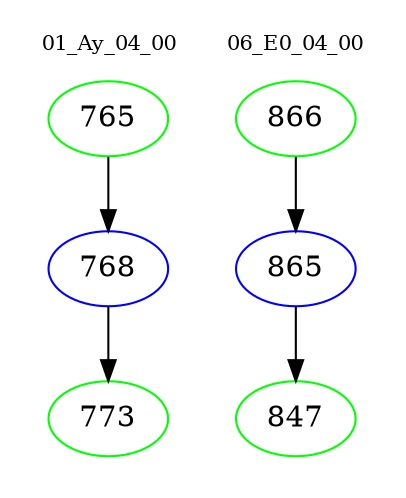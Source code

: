 digraph{
subgraph cluster_0 {
color = white
label = "01_Ay_04_00";
fontsize=10;
T0_765 [label="765", color="green"]
T0_765 -> T0_768 [color="black"]
T0_768 [label="768", color="blue"]
T0_768 -> T0_773 [color="black"]
T0_773 [label="773", color="green"]
}
subgraph cluster_1 {
color = white
label = "06_E0_04_00";
fontsize=10;
T1_866 [label="866", color="green"]
T1_866 -> T1_865 [color="black"]
T1_865 [label="865", color="blue"]
T1_865 -> T1_847 [color="black"]
T1_847 [label="847", color="green"]
}
}
